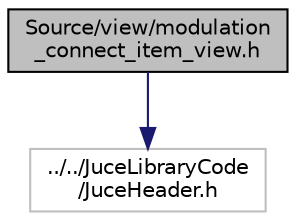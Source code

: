 digraph "Source/view/modulation_connect_item_view.h"
{
  edge [fontname="Helvetica",fontsize="10",labelfontname="Helvetica",labelfontsize="10"];
  node [fontname="Helvetica",fontsize="10",shape=record];
  Node0 [label="Source/view/modulation\l_connect_item_view.h",height=0.2,width=0.4,color="black", fillcolor="grey75", style="filled", fontcolor="black"];
  Node0 -> Node1 [color="midnightblue",fontsize="10",style="solid",fontname="Helvetica"];
  Node1 [label="../../JuceLibraryCode\l/JuceHeader.h",height=0.2,width=0.4,color="grey75", fillcolor="white", style="filled"];
}
